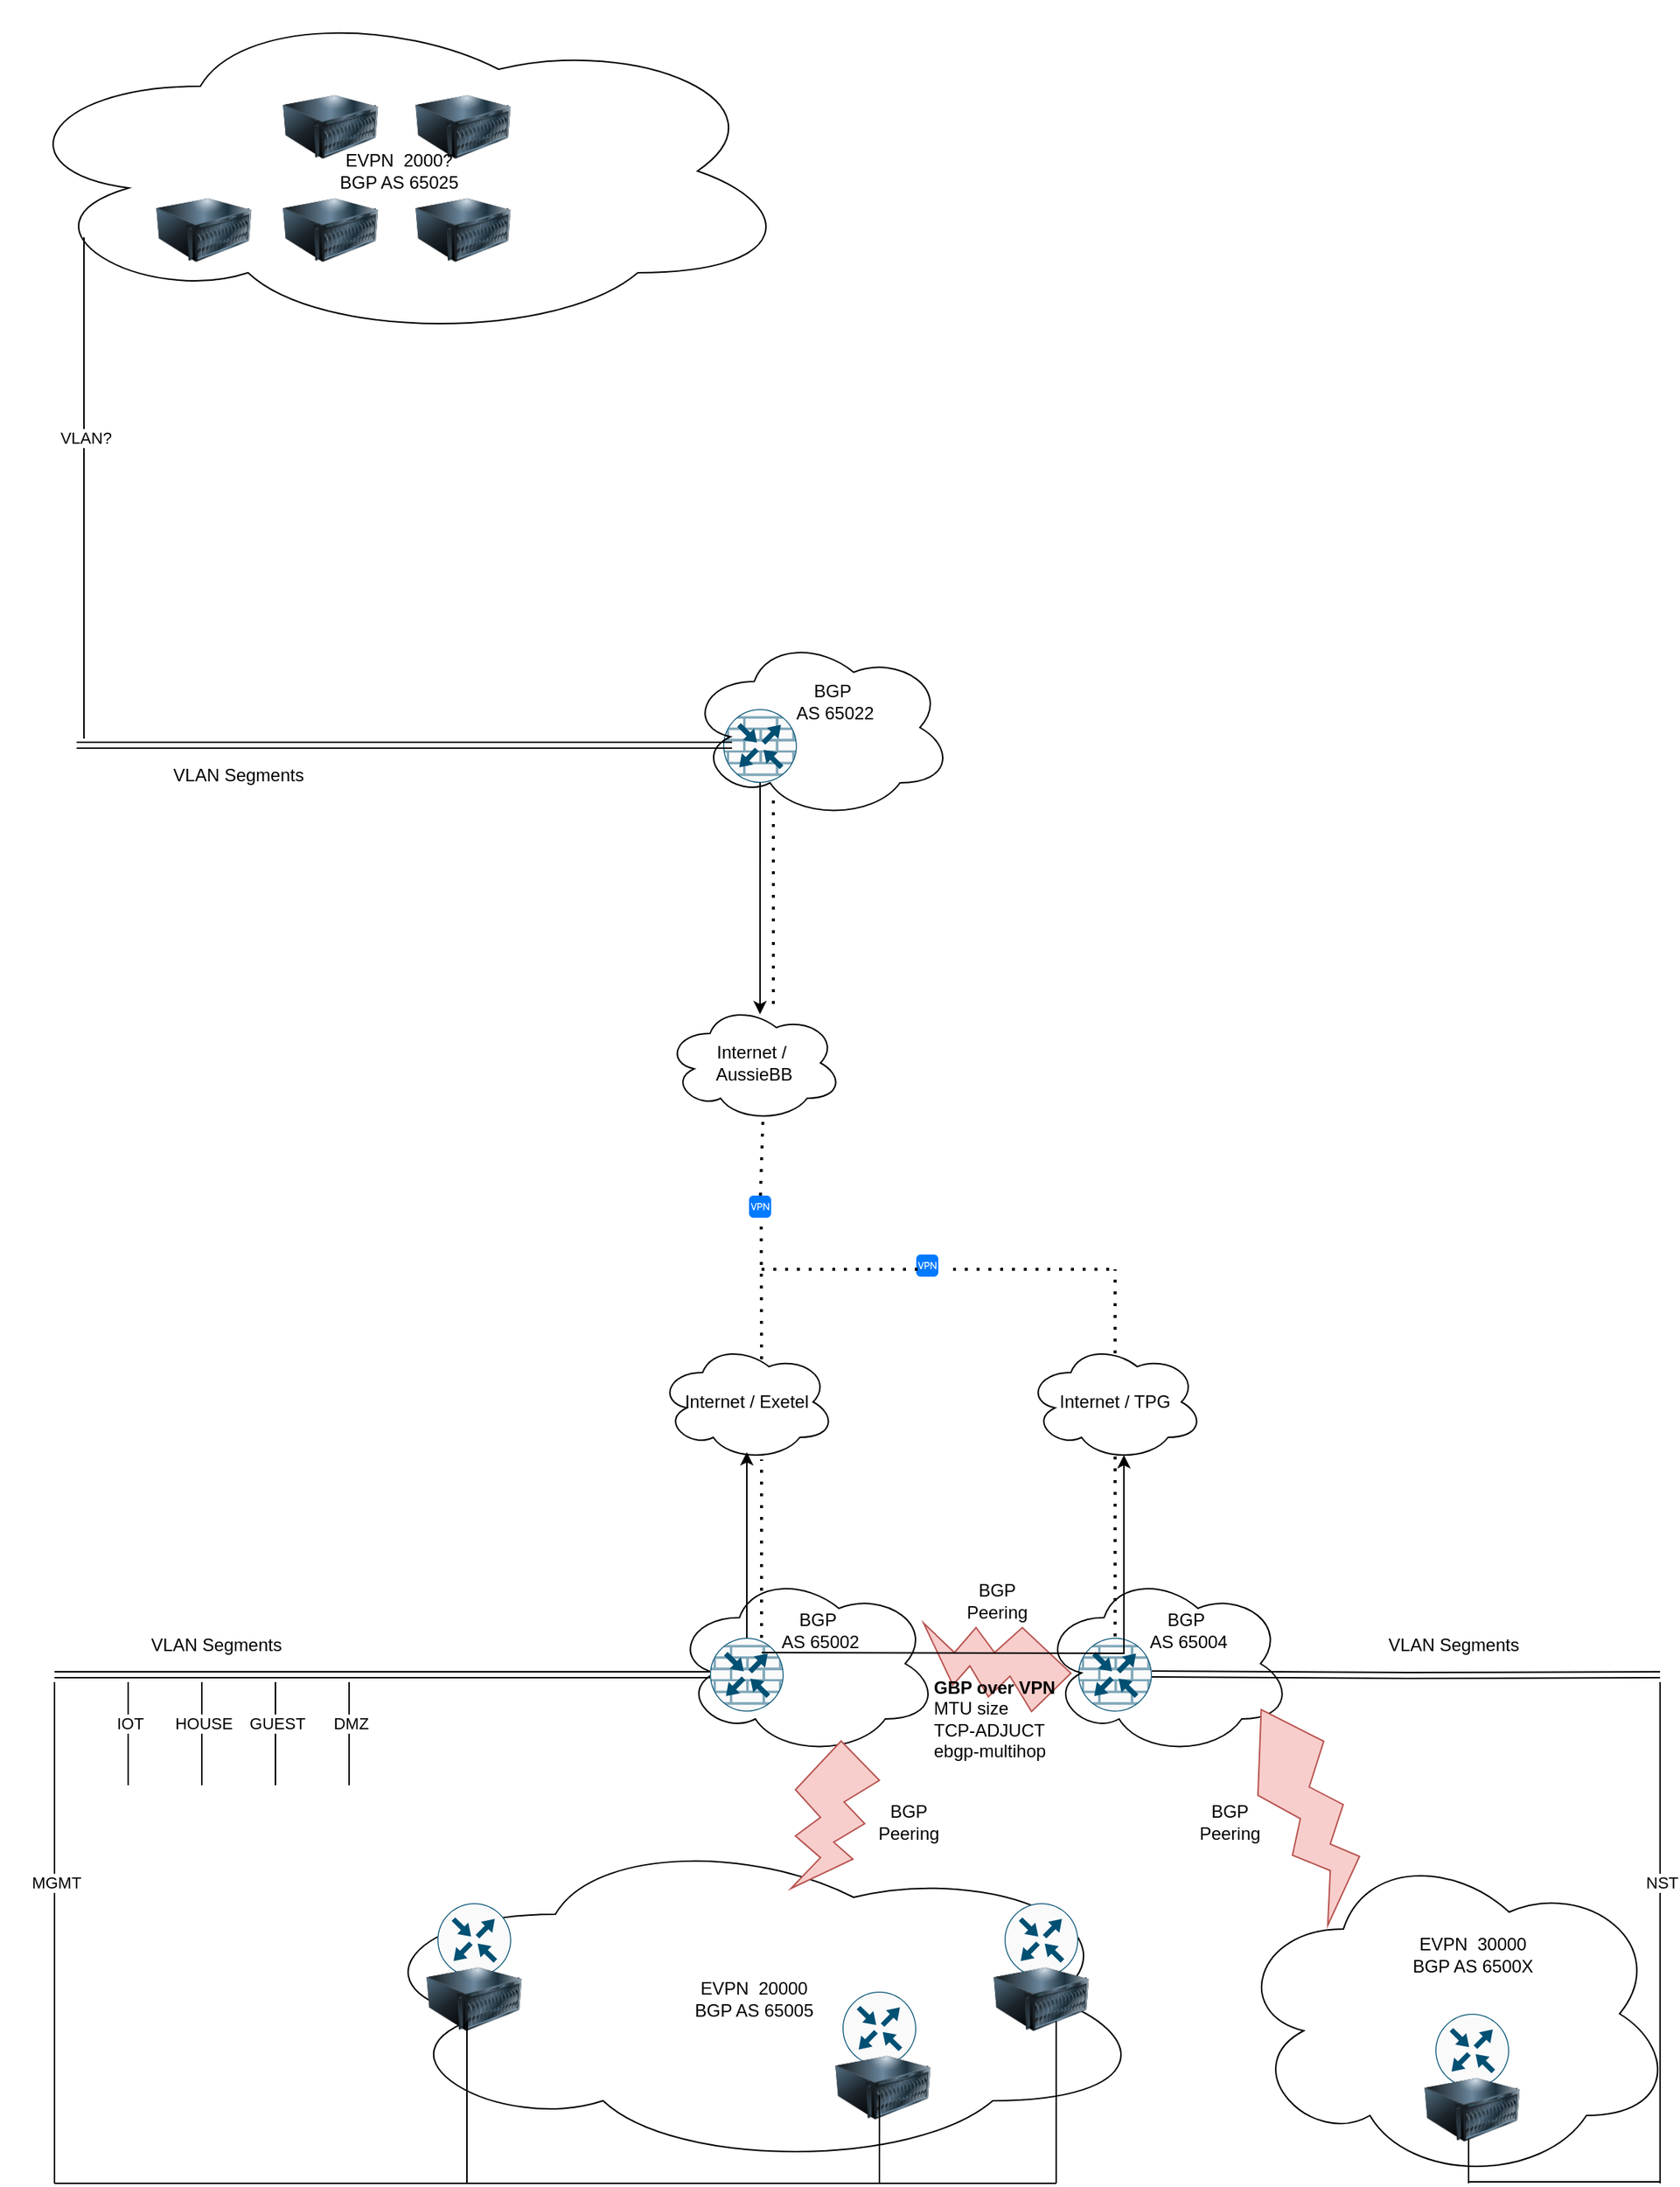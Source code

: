 <mxfile version="26.2.14" pages="2">
  <diagram id="1JJ-UvxjRfw-XplDersZ" name="Page-1">
    <mxGraphModel dx="4925" dy="2874" grid="1" gridSize="10" guides="1" tooltips="1" connect="1" arrows="1" fold="1" page="1" pageScale="1" pageWidth="1169" pageHeight="827" math="0" shadow="0">
      <root>
        <mxCell id="0" />
        <mxCell id="1" parent="0" />
        <mxCell id="jZCkPzDl3e0JvZnHOh0g-12" value="" style="ellipse;shape=cloud;whiteSpace=wrap;html=1;fillColor=none;" parent="1" vertex="1">
          <mxGeometry x="820" y="450" width="300" height="230" as="geometry" />
        </mxCell>
        <mxCell id="jZCkPzDl3e0JvZnHOh0g-1" value="&lt;div&gt;&lt;br&gt;&lt;/div&gt;" style="ellipse;shape=cloud;whiteSpace=wrap;html=1;fillColor=none;" parent="1" vertex="1">
          <mxGeometry x="440" y="265" width="180" height="125" as="geometry" />
        </mxCell>
        <mxCell id="Pjz-g59XFsq9sEuh1baU-1" value="&lt;div&gt;EVPN &amp;nbsp;20000&lt;/div&gt;&lt;div&gt;BGP AS 65005&lt;/div&gt;" style="ellipse;shape=cloud;whiteSpace=wrap;html=1;fillColor=none;" parent="1" vertex="1">
          <mxGeometry x="225" y="440" width="540" height="230" as="geometry" />
        </mxCell>
        <mxCell id="nHoLtZnL9oLNeIiWr19r-4" value="" style="html=1;strokeWidth=1;shadow=0;dashed=0;shape=mxgraph.ios7.misc.vpn;fillColor=#007AFF;strokeColor=none;buttonText=;strokeColor2=#222222;fontColor=#222222;fontSize=8;verticalLabelPosition=bottom;verticalAlign=top;align=center;sketch=0;" parent="1" vertex="1">
          <mxGeometry x="605" y="50" width="15" height="15" as="geometry" />
        </mxCell>
        <mxCell id="nHoLtZnL9oLNeIiWr19r-1" value="" style="sketch=0;points=[[0.5,0,0],[1,0.5,0],[0.5,1,0],[0,0.5,0],[0.145,0.145,0],[0.856,0.145,0],[0.855,0.856,0],[0.145,0.855,0]];verticalLabelPosition=bottom;html=1;verticalAlign=top;aspect=fixed;align=center;pointerEvents=1;shape=mxgraph.cisco19.rect;prIcon=router;fillColor=#FAFAFA;strokeColor=#005073;" parent="1" vertex="1">
          <mxGeometry x="555" y="550" width="50" height="50" as="geometry" />
        </mxCell>
        <mxCell id="Pjz-g59XFsq9sEuh1baU-15" style="edgeStyle=orthogonalEdgeStyle;rounded=0;orthogonalLoop=1;jettySize=auto;html=1;shape=link;" parent="1" source="nHoLtZnL9oLNeIiWr19r-2" edge="1">
          <mxGeometry relative="1" as="geometry">
            <mxPoint x="20" y="335" as="targetPoint" />
          </mxGeometry>
        </mxCell>
        <mxCell id="nHoLtZnL9oLNeIiWr19r-2" value="" style="sketch=0;points=[[0.5,0,0],[1,0.5,0],[0.5,1,0],[0,0.5,0],[0.145,0.145,0],[0.856,0.145,0],[0.855,0.856,0],[0.145,0.855,0]];verticalLabelPosition=bottom;html=1;verticalAlign=top;aspect=fixed;align=center;pointerEvents=1;shape=mxgraph.cisco19.rect;prIcon=router_with_firewall;fillColor=#FAFAFA;strokeColor=#005073;" parent="1" vertex="1">
          <mxGeometry x="465" y="310" width="50" height="50" as="geometry" />
        </mxCell>
        <mxCell id="Pjz-g59XFsq9sEuh1baU-5" value="" style="sketch=0;points=[[0.5,0,0],[1,0.5,0],[0.5,1,0],[0,0.5,0],[0.145,0.145,0],[0.856,0.145,0],[0.855,0.856,0],[0.145,0.855,0]];verticalLabelPosition=bottom;html=1;verticalAlign=top;aspect=fixed;align=center;pointerEvents=1;shape=mxgraph.cisco19.rect;prIcon=router;fillColor=#FAFAFA;strokeColor=#005073;" parent="1" vertex="1">
          <mxGeometry x="280" y="490" width="50" height="50" as="geometry" />
        </mxCell>
        <mxCell id="Pjz-g59XFsq9sEuh1baU-6" value="" style="sketch=0;points=[[0.5,0,0],[1,0.5,0],[0.5,1,0],[0,0.5,0],[0.145,0.145,0],[0.856,0.145,0],[0.855,0.856,0],[0.145,0.855,0]];verticalLabelPosition=bottom;html=1;verticalAlign=top;aspect=fixed;align=center;pointerEvents=1;shape=mxgraph.cisco19.rect;prIcon=router;fillColor=#FAFAFA;strokeColor=#005073;" parent="1" vertex="1">
          <mxGeometry x="665" y="490" width="50" height="50" as="geometry" />
        </mxCell>
        <mxCell id="Pjz-g59XFsq9sEuh1baU-11" value="Internet / Exetel" style="ellipse;shape=cloud;whiteSpace=wrap;html=1;" parent="1" vertex="1">
          <mxGeometry x="430" y="110" width="120" height="80" as="geometry" />
        </mxCell>
        <mxCell id="Pjz-g59XFsq9sEuh1baU-13" style="edgeStyle=orthogonalEdgeStyle;rounded=0;orthogonalLoop=1;jettySize=auto;html=1;entryX=0.5;entryY=0.925;entryDx=0;entryDy=0;entryPerimeter=0;" parent="1" source="nHoLtZnL9oLNeIiWr19r-2" target="Pjz-g59XFsq9sEuh1baU-11" edge="1">
          <mxGeometry relative="1" as="geometry" />
        </mxCell>
        <mxCell id="Pjz-g59XFsq9sEuh1baU-16" value="" style="endArrow=none;html=1;rounded=0;" parent="1" edge="1">
          <mxGeometry width="50" height="50" relative="1" as="geometry">
            <mxPoint x="20" y="680" as="sourcePoint" />
            <mxPoint x="20" y="340" as="targetPoint" />
          </mxGeometry>
        </mxCell>
        <mxCell id="Pjz-g59XFsq9sEuh1baU-17" value="MGMT" style="edgeLabel;html=1;align=center;verticalAlign=middle;resizable=0;points=[];" parent="Pjz-g59XFsq9sEuh1baU-16" vertex="1" connectable="0">
          <mxGeometry x="0.2" y="-1" relative="1" as="geometry">
            <mxPoint as="offset" />
          </mxGeometry>
        </mxCell>
        <mxCell id="Pjz-g59XFsq9sEuh1baU-18" value="" style="endArrow=none;html=1;rounded=0;" parent="1" edge="1">
          <mxGeometry width="50" height="50" relative="1" as="geometry">
            <mxPoint x="70" y="410" as="sourcePoint" />
            <mxPoint x="70" y="340" as="targetPoint" />
          </mxGeometry>
        </mxCell>
        <mxCell id="Pjz-g59XFsq9sEuh1baU-19" value="IOT" style="edgeLabel;html=1;align=center;verticalAlign=middle;resizable=0;points=[];" parent="Pjz-g59XFsq9sEuh1baU-18" vertex="1" connectable="0">
          <mxGeometry x="0.2" y="-1" relative="1" as="geometry">
            <mxPoint as="offset" />
          </mxGeometry>
        </mxCell>
        <mxCell id="Pjz-g59XFsq9sEuh1baU-20" value="" style="endArrow=none;html=1;rounded=0;" parent="1" edge="1">
          <mxGeometry width="50" height="50" relative="1" as="geometry">
            <mxPoint x="120" y="410" as="sourcePoint" />
            <mxPoint x="120" y="340" as="targetPoint" />
          </mxGeometry>
        </mxCell>
        <mxCell id="Pjz-g59XFsq9sEuh1baU-21" value="HOUSE" style="edgeLabel;html=1;align=center;verticalAlign=middle;resizable=0;points=[];" parent="Pjz-g59XFsq9sEuh1baU-20" vertex="1" connectable="0">
          <mxGeometry x="0.2" y="-1" relative="1" as="geometry">
            <mxPoint as="offset" />
          </mxGeometry>
        </mxCell>
        <mxCell id="Pjz-g59XFsq9sEuh1baU-24" value="" style="endArrow=none;html=1;rounded=0;" parent="1" edge="1">
          <mxGeometry width="50" height="50" relative="1" as="geometry">
            <mxPoint x="170" y="410" as="sourcePoint" />
            <mxPoint x="170" y="340" as="targetPoint" />
          </mxGeometry>
        </mxCell>
        <mxCell id="Pjz-g59XFsq9sEuh1baU-25" value="GUEST" style="edgeLabel;html=1;align=center;verticalAlign=middle;resizable=0;points=[];" parent="Pjz-g59XFsq9sEuh1baU-24" vertex="1" connectable="0">
          <mxGeometry x="0.2" y="-1" relative="1" as="geometry">
            <mxPoint as="offset" />
          </mxGeometry>
        </mxCell>
        <mxCell id="Pjz-g59XFsq9sEuh1baU-28" value="" style="endArrow=none;html=1;rounded=0;" parent="1" edge="1">
          <mxGeometry width="50" height="50" relative="1" as="geometry">
            <mxPoint x="220" y="410" as="sourcePoint" />
            <mxPoint x="220" y="340" as="targetPoint" />
          </mxGeometry>
        </mxCell>
        <mxCell id="Pjz-g59XFsq9sEuh1baU-29" value="DMZ" style="edgeLabel;html=1;align=center;verticalAlign=middle;resizable=0;points=[];" parent="Pjz-g59XFsq9sEuh1baU-28" vertex="1" connectable="0">
          <mxGeometry x="0.2" y="-1" relative="1" as="geometry">
            <mxPoint as="offset" />
          </mxGeometry>
        </mxCell>
        <mxCell id="Pjz-g59XFsq9sEuh1baU-30" value="VLAN Segments" style="text;strokeColor=none;align=center;fillColor=none;html=1;verticalAlign=middle;whiteSpace=wrap;rounded=0;" parent="1" vertex="1">
          <mxGeometry x="35" y="300" width="190" height="30" as="geometry" />
        </mxCell>
        <mxCell id="Pjz-g59XFsq9sEuh1baU-32" value="" style="image;html=1;image=img/lib/clip_art/computers/Server_128x128.png" parent="1" vertex="1">
          <mxGeometry x="272.5" y="520" width="65" height="70" as="geometry" />
        </mxCell>
        <mxCell id="Pjz-g59XFsq9sEuh1baU-33" value="" style="image;html=1;image=img/lib/clip_art/computers/Server_128x128.png" parent="1" vertex="1">
          <mxGeometry x="550" y="580" width="65" height="70" as="geometry" />
        </mxCell>
        <mxCell id="Pjz-g59XFsq9sEuh1baU-34" value="" style="image;html=1;image=img/lib/clip_art/computers/Server_128x128.png" parent="1" vertex="1">
          <mxGeometry x="657.5" y="520" width="65" height="70" as="geometry" />
        </mxCell>
        <mxCell id="Pjz-g59XFsq9sEuh1baU-35" value="" style="endArrow=none;html=1;rounded=0;entryX=0.462;entryY=0.571;entryDx=0;entryDy=0;entryPerimeter=0;" parent="1" target="Pjz-g59XFsq9sEuh1baU-33" edge="1">
          <mxGeometry width="50" height="50" relative="1" as="geometry">
            <mxPoint x="580" y="680" as="sourcePoint" />
            <mxPoint x="630" y="630" as="targetPoint" />
          </mxGeometry>
        </mxCell>
        <mxCell id="Pjz-g59XFsq9sEuh1baU-36" value="" style="endArrow=none;html=1;rounded=0;" parent="1" edge="1">
          <mxGeometry width="50" height="50" relative="1" as="geometry">
            <mxPoint x="20" y="680" as="sourcePoint" />
            <mxPoint x="700" y="680" as="targetPoint" />
          </mxGeometry>
        </mxCell>
        <mxCell id="Pjz-g59XFsq9sEuh1baU-37" value="" style="endArrow=none;html=1;rounded=0;entryX=0.654;entryY=0.714;entryDx=0;entryDy=0;entryPerimeter=0;" parent="1" target="Pjz-g59XFsq9sEuh1baU-34" edge="1">
          <mxGeometry width="50" height="50" relative="1" as="geometry">
            <mxPoint x="700" y="680" as="sourcePoint" />
            <mxPoint x="760" y="630" as="targetPoint" />
          </mxGeometry>
        </mxCell>
        <mxCell id="Pjz-g59XFsq9sEuh1baU-38" value="" style="endArrow=none;html=1;rounded=0;entryX=0.462;entryY=0.571;entryDx=0;entryDy=0;entryPerimeter=0;" parent="1" edge="1">
          <mxGeometry width="50" height="50" relative="1" as="geometry">
            <mxPoint x="300" y="680" as="sourcePoint" />
            <mxPoint x="300" y="570" as="targetPoint" />
          </mxGeometry>
        </mxCell>
        <mxCell id="Pjz-g59XFsq9sEuh1baU-39" value="" style="sketch=0;points=[[0.5,0,0],[1,0.5,0],[0.5,1,0],[0,0.5,0],[0.145,0.145,0],[0.856,0.145,0],[0.855,0.856,0],[0.145,0.855,0]];verticalLabelPosition=bottom;html=1;verticalAlign=top;aspect=fixed;align=center;pointerEvents=1;shape=mxgraph.cisco19.rect;prIcon=router_with_firewall;fillColor=#FAFAFA;strokeColor=#005073;" parent="1" vertex="1">
          <mxGeometry x="715" y="310" width="50" height="50" as="geometry" />
        </mxCell>
        <mxCell id="Pjz-g59XFsq9sEuh1baU-40" value="" style="endArrow=none;dashed=1;html=1;dashPattern=1 3;strokeWidth=2;rounded=0;" parent="1" edge="1">
          <mxGeometry width="50" height="50" relative="1" as="geometry">
            <mxPoint x="500" y="310" as="sourcePoint" />
            <mxPoint x="500" y="189" as="targetPoint" />
          </mxGeometry>
        </mxCell>
        <mxCell id="Pjz-g59XFsq9sEuh1baU-41" value="" style="endArrow=none;dashed=1;html=1;dashPattern=1 3;strokeWidth=2;rounded=0;entryX=0.55;entryY=0.95;entryDx=0;entryDy=0;entryPerimeter=0;" parent="1" source="kOJuxeAZOXaJ2xxshGRX-2" target="kOJuxeAZOXaJ2xxshGRX-1" edge="1">
          <mxGeometry width="50" height="50" relative="1" as="geometry">
            <mxPoint x="500" y="121" as="sourcePoint" />
            <mxPoint x="500" y="60" as="targetPoint" />
          </mxGeometry>
        </mxCell>
        <mxCell id="Pjz-g59XFsq9sEuh1baU-42" value="" style="endArrow=none;dashed=1;html=1;dashPattern=1 3;strokeWidth=2;rounded=0;" parent="1" edge="1">
          <mxGeometry width="50" height="50" relative="1" as="geometry">
            <mxPoint x="500" y="60" as="sourcePoint" />
            <mxPoint x="610" y="60" as="targetPoint" />
          </mxGeometry>
        </mxCell>
        <mxCell id="Pjz-g59XFsq9sEuh1baU-44" value="" style="endArrow=none;dashed=1;html=1;dashPattern=1 3;strokeWidth=2;rounded=0;" parent="1" edge="1">
          <mxGeometry width="50" height="50" relative="1" as="geometry">
            <mxPoint x="630" y="60" as="sourcePoint" />
            <mxPoint x="740" y="60" as="targetPoint" />
          </mxGeometry>
        </mxCell>
        <mxCell id="Pjz-g59XFsq9sEuh1baU-45" value="" style="endArrow=none;dashed=1;html=1;dashPattern=1 3;strokeWidth=2;rounded=0;" parent="1" edge="1">
          <mxGeometry width="50" height="50" relative="1" as="geometry">
            <mxPoint x="740" y="309" as="sourcePoint" />
            <mxPoint x="740" y="60" as="targetPoint" />
          </mxGeometry>
        </mxCell>
        <mxCell id="jZCkPzDl3e0JvZnHOh0g-3" value="" style="verticalLabelPosition=bottom;verticalAlign=top;html=1;shape=mxgraph.basic.flash;fillColor=#f8cecc;strokeColor=#b85450;" parent="1" vertex="1">
          <mxGeometry x="520" y="380" width="60" height="100" as="geometry" />
        </mxCell>
        <mxCell id="jZCkPzDl3e0JvZnHOh0g-4" value="BGP Peering" style="text;strokeColor=none;align=center;fillColor=none;html=1;verticalAlign=middle;whiteSpace=wrap;rounded=0;" parent="1" vertex="1">
          <mxGeometry x="570" y="420" width="60" height="30" as="geometry" />
        </mxCell>
        <mxCell id="jZCkPzDl3e0JvZnHOh0g-5" style="edgeStyle=orthogonalEdgeStyle;rounded=0;orthogonalLoop=1;jettySize=auto;html=1;shape=link;" parent="1" edge="1">
          <mxGeometry relative="1" as="geometry">
            <mxPoint x="765" y="334.5" as="targetPoint" />
            <mxPoint x="1110" y="335" as="sourcePoint" />
          </mxGeometry>
        </mxCell>
        <mxCell id="jZCkPzDl3e0JvZnHOh0g-6" value="" style="endArrow=none;html=1;rounded=0;" parent="1" edge="1">
          <mxGeometry width="50" height="50" relative="1" as="geometry">
            <mxPoint x="1110" y="680" as="sourcePoint" />
            <mxPoint x="1110" y="340" as="targetPoint" />
            <Array as="points">
              <mxPoint x="1110" y="390" />
            </Array>
          </mxGeometry>
        </mxCell>
        <mxCell id="jZCkPzDl3e0JvZnHOh0g-7" value="NST" style="edgeLabel;html=1;align=center;verticalAlign=middle;resizable=0;points=[];" parent="jZCkPzDl3e0JvZnHOh0g-6" vertex="1" connectable="0">
          <mxGeometry x="0.2" y="-1" relative="1" as="geometry">
            <mxPoint as="offset" />
          </mxGeometry>
        </mxCell>
        <mxCell id="jZCkPzDl3e0JvZnHOh0g-8" value="&lt;div&gt;&lt;br&gt;&lt;/div&gt;" style="ellipse;shape=cloud;whiteSpace=wrap;html=1;fillColor=none;" parent="1" vertex="1">
          <mxGeometry x="690" y="265" width="170" height="125" as="geometry" />
        </mxCell>
        <mxCell id="jZCkPzDl3e0JvZnHOh0g-9" value="" style="sketch=0;points=[[0.5,0,0],[1,0.5,0],[0.5,1,0],[0,0.5,0],[0.145,0.145,0],[0.856,0.145,0],[0.855,0.856,0],[0.145,0.855,0]];verticalLabelPosition=bottom;html=1;verticalAlign=top;aspect=fixed;align=center;pointerEvents=1;shape=mxgraph.cisco19.rect;prIcon=router;fillColor=#FAFAFA;strokeColor=#005073;" parent="1" vertex="1">
          <mxGeometry x="957.5" y="565" width="50" height="50" as="geometry" />
        </mxCell>
        <mxCell id="jZCkPzDl3e0JvZnHOh0g-10" value="" style="image;html=1;image=img/lib/clip_art/computers/Server_128x128.png" parent="1" vertex="1">
          <mxGeometry x="950" y="595" width="65" height="70" as="geometry" />
        </mxCell>
        <mxCell id="jZCkPzDl3e0JvZnHOh0g-13" value="&lt;div&gt;BGP&amp;nbsp;&lt;/div&gt;&lt;div&gt;AS 65004&lt;/div&gt;" style="text;strokeColor=none;align=center;fillColor=none;html=1;verticalAlign=middle;whiteSpace=wrap;rounded=0;" parent="1" vertex="1">
          <mxGeometry x="760" y="290" width="60" height="30" as="geometry" />
        </mxCell>
        <mxCell id="jZCkPzDl3e0JvZnHOh0g-14" value="" style="verticalLabelPosition=bottom;verticalAlign=top;html=1;shape=mxgraph.basic.flash;rotation=-30;fillColor=#f8cecc;strokeColor=#b85450;" parent="1" vertex="1">
          <mxGeometry x="843.06" y="350.66" width="60" height="149.29" as="geometry" />
        </mxCell>
        <mxCell id="jZCkPzDl3e0JvZnHOh0g-15" value="BGP Peering" style="text;strokeColor=none;align=center;fillColor=none;html=1;verticalAlign=middle;whiteSpace=wrap;rounded=0;" parent="1" vertex="1">
          <mxGeometry x="787.5" y="420" width="60" height="30" as="geometry" />
        </mxCell>
        <mxCell id="jZCkPzDl3e0JvZnHOh0g-16" value="&lt;div&gt;BGP&amp;nbsp;&lt;/div&gt;&lt;div&gt;AS 65002&lt;/div&gt;" style="text;strokeColor=none;align=center;fillColor=none;html=1;verticalAlign=middle;whiteSpace=wrap;rounded=0;" parent="1" vertex="1">
          <mxGeometry x="510" y="290" width="60" height="30" as="geometry" />
        </mxCell>
        <mxCell id="jZCkPzDl3e0JvZnHOh0g-17" value="" style="verticalLabelPosition=bottom;verticalAlign=top;html=1;shape=mxgraph.basic.flash;rotation=90;fillColor=#f8cecc;strokeColor=#b85450;" parent="1" vertex="1">
          <mxGeometry x="630" y="280" width="60" height="100" as="geometry" />
        </mxCell>
        <mxCell id="jZCkPzDl3e0JvZnHOh0g-18" value="BGP Peering" style="text;strokeColor=none;align=center;fillColor=none;html=1;verticalAlign=middle;whiteSpace=wrap;rounded=0;" parent="1" vertex="1">
          <mxGeometry x="630" y="270" width="60" height="30" as="geometry" />
        </mxCell>
        <mxCell id="jZCkPzDl3e0JvZnHOh0g-19" value="" style="endArrow=none;html=1;rounded=0;" parent="1" edge="1">
          <mxGeometry width="50" height="50" relative="1" as="geometry">
            <mxPoint x="980" y="679" as="sourcePoint" />
            <mxPoint x="1110" y="679" as="targetPoint" />
          </mxGeometry>
        </mxCell>
        <mxCell id="jZCkPzDl3e0JvZnHOh0g-20" value="" style="endArrow=none;html=1;rounded=0;" parent="1" target="jZCkPzDl3e0JvZnHOh0g-12" edge="1">
          <mxGeometry width="50" height="50" relative="1" as="geometry">
            <mxPoint x="982" y="680" as="sourcePoint" />
            <mxPoint x="982" y="570" as="targetPoint" />
          </mxGeometry>
        </mxCell>
        <mxCell id="jZCkPzDl3e0JvZnHOh0g-21" value="" style="endArrow=none;html=1;rounded=0;" parent="1" edge="1">
          <mxGeometry width="50" height="50" relative="1" as="geometry">
            <mxPoint x="980" y="680" as="sourcePoint" />
            <mxPoint x="980" y="650" as="targetPoint" />
          </mxGeometry>
        </mxCell>
        <mxCell id="jZCkPzDl3e0JvZnHOh0g-22" value="&lt;div&gt;EVPN &amp;nbsp;30000&lt;/div&gt;&lt;div&gt;BGP AS 6500X&lt;/div&gt;" style="text;strokeColor=none;align=center;fillColor=none;html=1;verticalAlign=middle;whiteSpace=wrap;rounded=0;" parent="1" vertex="1">
          <mxGeometry x="912.5" y="510" width="140" height="30" as="geometry" />
        </mxCell>
        <mxCell id="jZCkPzDl3e0JvZnHOh0g-23" value="Internet / TPG" style="ellipse;shape=cloud;whiteSpace=wrap;html=1;" parent="1" vertex="1">
          <mxGeometry x="680" y="110" width="120" height="80" as="geometry" />
        </mxCell>
        <mxCell id="jZCkPzDl3e0JvZnHOh0g-24" style="edgeStyle=orthogonalEdgeStyle;rounded=0;orthogonalLoop=1;jettySize=auto;html=1;entryX=0.55;entryY=0.95;entryDx=0;entryDy=0;entryPerimeter=0;" parent="1" target="jZCkPzDl3e0JvZnHOh0g-23" edge="1">
          <mxGeometry relative="1" as="geometry">
            <mxPoint x="500" y="320" as="sourcePoint" />
            <mxPoint x="500" y="194" as="targetPoint" />
          </mxGeometry>
        </mxCell>
        <mxCell id="jZCkPzDl3e0JvZnHOh0g-25" value="VLAN Segments" style="text;strokeColor=none;align=center;fillColor=none;html=1;verticalAlign=middle;whiteSpace=wrap;rounded=0;" parent="1" vertex="1">
          <mxGeometry x="875" y="300" width="190" height="30" as="geometry" />
        </mxCell>
        <mxCell id="jZCkPzDl3e0JvZnHOh0g-26" value="&lt;b&gt;GBP over VPN&lt;/b&gt;&lt;div&gt;MTU size&lt;/div&gt;&lt;div&gt;TCP-ADJUCT&lt;/div&gt;&lt;div&gt;ebgp-multihop&lt;/div&gt;" style="text;strokeColor=none;align=left;fillColor=none;html=1;verticalAlign=middle;whiteSpace=wrap;rounded=0;" parent="1" vertex="1">
          <mxGeometry x="615" y="330" width="290" height="70" as="geometry" />
        </mxCell>
        <mxCell id="kOJuxeAZOXaJ2xxshGRX-1" value="Internet /&amp;nbsp;&lt;div&gt;AussieBB&lt;/div&gt;" style="ellipse;shape=cloud;whiteSpace=wrap;html=1;" parent="1" vertex="1">
          <mxGeometry x="435" y="-120" width="120" height="80" as="geometry" />
        </mxCell>
        <mxCell id="kOJuxeAZOXaJ2xxshGRX-3" value="" style="endArrow=none;dashed=1;html=1;dashPattern=1 3;strokeWidth=2;rounded=0;entryX=0.55;entryY=0.95;entryDx=0;entryDy=0;entryPerimeter=0;" parent="1" target="kOJuxeAZOXaJ2xxshGRX-2" edge="1">
          <mxGeometry width="50" height="50" relative="1" as="geometry">
            <mxPoint x="500" y="121" as="sourcePoint" />
            <mxPoint x="501" y="-44" as="targetPoint" />
          </mxGeometry>
        </mxCell>
        <mxCell id="kOJuxeAZOXaJ2xxshGRX-2" value="" style="html=1;strokeWidth=1;shadow=0;dashed=0;shape=mxgraph.ios7.misc.vpn;fillColor=#007AFF;strokeColor=none;buttonText=;strokeColor2=#222222;fontColor=#222222;fontSize=8;verticalLabelPosition=bottom;verticalAlign=top;align=center;sketch=0;" parent="1" vertex="1">
          <mxGeometry x="491.5" y="10" width="15" height="15" as="geometry" />
        </mxCell>
        <mxCell id="kOJuxeAZOXaJ2xxshGRX-4" value="" style="sketch=0;points=[[0.5,0,0],[1,0.5,0],[0.5,1,0],[0,0.5,0],[0.145,0.145,0],[0.856,0.145,0],[0.855,0.856,0],[0.145,0.855,0]];verticalLabelPosition=bottom;html=1;verticalAlign=top;aspect=fixed;align=center;pointerEvents=1;shape=mxgraph.cisco19.rect;prIcon=router_with_firewall;fillColor=#FAFAFA;strokeColor=#005073;" parent="1" vertex="1">
          <mxGeometry x="474" y="-320" width="50" height="50" as="geometry" />
        </mxCell>
        <mxCell id="kOJuxeAZOXaJ2xxshGRX-5" style="edgeStyle=orthogonalEdgeStyle;rounded=0;orthogonalLoop=1;jettySize=auto;html=1;entryX=0.533;entryY=0.088;entryDx=0;entryDy=0;entryPerimeter=0;exitX=0.5;exitY=1;exitDx=0;exitDy=0;exitPerimeter=0;" parent="1" source="kOJuxeAZOXaJ2xxshGRX-4" target="kOJuxeAZOXaJ2xxshGRX-1" edge="1">
          <mxGeometry relative="1" as="geometry">
            <mxPoint x="329" y="-184" as="sourcePoint" />
            <mxPoint x="329" y="-310" as="targetPoint" />
          </mxGeometry>
        </mxCell>
        <mxCell id="kOJuxeAZOXaJ2xxshGRX-6" value="" style="endArrow=none;dashed=1;html=1;dashPattern=1 3;strokeWidth=2;rounded=0;" parent="1" edge="1">
          <mxGeometry width="50" height="50" relative="1" as="geometry">
            <mxPoint x="508" y="-120" as="sourcePoint" />
            <mxPoint x="508" y="-260" as="targetPoint" />
          </mxGeometry>
        </mxCell>
        <mxCell id="kOJuxeAZOXaJ2xxshGRX-7" style="edgeStyle=orthogonalEdgeStyle;rounded=0;orthogonalLoop=1;jettySize=auto;html=1;shape=link;" parent="1" edge="1">
          <mxGeometry relative="1" as="geometry">
            <mxPoint x="35" y="-295.5" as="targetPoint" />
            <mxPoint x="480" y="-295.5" as="sourcePoint" />
          </mxGeometry>
        </mxCell>
        <mxCell id="kOJuxeAZOXaJ2xxshGRX-8" value="VLAN Segments" style="text;strokeColor=none;align=center;fillColor=none;html=1;verticalAlign=middle;whiteSpace=wrap;rounded=0;" parent="1" vertex="1">
          <mxGeometry x="50" y="-290" width="190" height="30" as="geometry" />
        </mxCell>
        <mxCell id="kOJuxeAZOXaJ2xxshGRX-9" value="" style="endArrow=none;html=1;rounded=0;" parent="1" edge="1">
          <mxGeometry width="50" height="50" relative="1" as="geometry">
            <mxPoint x="40" y="-300" as="sourcePoint" />
            <mxPoint x="40" y="-640" as="targetPoint" />
          </mxGeometry>
        </mxCell>
        <mxCell id="kOJuxeAZOXaJ2xxshGRX-10" value="VLAN?" style="edgeLabel;html=1;align=center;verticalAlign=middle;resizable=0;points=[];" parent="kOJuxeAZOXaJ2xxshGRX-9" vertex="1" connectable="0">
          <mxGeometry x="0.2" y="-1" relative="1" as="geometry">
            <mxPoint as="offset" />
          </mxGeometry>
        </mxCell>
        <mxCell id="kOJuxeAZOXaJ2xxshGRX-11" value="&lt;div&gt;&lt;br&gt;&lt;/div&gt;" style="ellipse;shape=cloud;whiteSpace=wrap;html=1;fillColor=none;" parent="1" vertex="1">
          <mxGeometry x="450" y="-370" width="180" height="125" as="geometry" />
        </mxCell>
        <mxCell id="kOJuxeAZOXaJ2xxshGRX-12" value="&lt;div&gt;BGP&amp;nbsp;&lt;/div&gt;&lt;div&gt;AS 65022&lt;/div&gt;" style="text;strokeColor=none;align=center;fillColor=none;html=1;verticalAlign=middle;whiteSpace=wrap;rounded=0;" parent="1" vertex="1">
          <mxGeometry x="520" y="-340" width="60" height="30" as="geometry" />
        </mxCell>
        <mxCell id="kOJuxeAZOXaJ2xxshGRX-13" value="" style="image;html=1;image=img/lib/clip_art/computers/Server_128x128.png" parent="1" vertex="1">
          <mxGeometry x="89" y="-680" width="65" height="70" as="geometry" />
        </mxCell>
        <mxCell id="kOJuxeAZOXaJ2xxshGRX-14" value="" style="image;html=1;image=img/lib/clip_art/computers/Server_128x128.png" parent="1" vertex="1">
          <mxGeometry x="175" y="-680" width="65" height="70" as="geometry" />
        </mxCell>
        <mxCell id="kOJuxeAZOXaJ2xxshGRX-15" value="" style="image;html=1;image=img/lib/clip_art/computers/Server_128x128.png" parent="1" vertex="1">
          <mxGeometry x="265" y="-680" width="65" height="70" as="geometry" />
        </mxCell>
        <mxCell id="kOJuxeAZOXaJ2xxshGRX-16" value="" style="image;html=1;image=img/lib/clip_art/computers/Server_128x128.png" parent="1" vertex="1">
          <mxGeometry x="175" y="-750" width="65" height="70" as="geometry" />
        </mxCell>
        <mxCell id="kOJuxeAZOXaJ2xxshGRX-17" value="" style="image;html=1;image=img/lib/clip_art/computers/Server_128x128.png" parent="1" vertex="1">
          <mxGeometry x="265" y="-750" width="65" height="70" as="geometry" />
        </mxCell>
        <mxCell id="kOJuxeAZOXaJ2xxshGRX-18" value="&lt;div&gt;EVPN &amp;nbsp;2000?&lt;/div&gt;&lt;div&gt;BGP AS 65025&lt;/div&gt;" style="ellipse;shape=cloud;whiteSpace=wrap;html=1;fillColor=none;" parent="1" vertex="1">
          <mxGeometry x="-16" y="-800" width="540" height="230" as="geometry" />
        </mxCell>
      </root>
    </mxGraphModel>
  </diagram>
  <diagram id="4YCBiMlo9LLN6Y9cP9xz" name="Page-2">
    <mxGraphModel dx="1596" dy="1126" grid="1" gridSize="10" guides="1" tooltips="1" connect="1" arrows="1" fold="1" page="1" pageScale="1" pageWidth="1169" pageHeight="827" math="0" shadow="0">
      <root>
        <mxCell id="0" />
        <mxCell id="1" parent="0" />
        <mxCell id="tdlrTGPCAXdAjGLSRVYv-20" value="" style="whiteSpace=wrap;html=1;aspect=fixed;dashed=1;dashPattern=12 12;fillColor=#dae8fc;strokeColor=#6c8ebf;" vertex="1" parent="1">
          <mxGeometry x="40" y="40" width="305" height="305" as="geometry" />
        </mxCell>
        <mxCell id="tdlrTGPCAXdAjGLSRVYv-17" value="" style="whiteSpace=wrap;html=1;aspect=fixed;dashed=1;dashPattern=12 12;fillColor=#dae8fc;strokeColor=#6c8ebf;" vertex="1" parent="1">
          <mxGeometry x="507.5" y="450" width="305" height="305" as="geometry" />
        </mxCell>
        <mxCell id="tdlrTGPCAXdAjGLSRVYv-13" style="edgeStyle=orthogonalEdgeStyle;rounded=0;orthogonalLoop=1;jettySize=auto;html=1;entryX=0.5;entryY=1;entryDx=0;entryDy=0;entryPerimeter=0;startArrow=classic;startFill=1;" edge="1" parent="1" source="tdlrTGPCAXdAjGLSRVYv-11">
          <mxGeometry relative="1" as="geometry">
            <mxPoint x="595" y="530" as="targetPoint" />
          </mxGeometry>
        </mxCell>
        <mxCell id="tdlrTGPCAXdAjGLSRVYv-18" value="" style="whiteSpace=wrap;html=1;aspect=fixed;dashed=1;dashPattern=12 12;fillColor=#dae8fc;strokeColor=#6c8ebf;" vertex="1" parent="1">
          <mxGeometry x="40" y="450" width="305" height="305" as="geometry" />
        </mxCell>
        <mxCell id="dqhlZRDXTIVPTMK219F1-1" value="" style="sketch=0;points=[[0.5,0,0],[1,0.5,0],[0.5,1,0],[0,0.5,0],[0.145,0.145,0],[0.856,0.145,0],[0.855,0.856,0],[0.145,0.855,0]];verticalLabelPosition=bottom;html=1;verticalAlign=top;aspect=fixed;align=center;pointerEvents=1;shape=mxgraph.cisco19.rect;prIcon=router_with_firewall;fillColor=#FAFAFA;strokeColor=#005073;" vertex="1" parent="1">
          <mxGeometry x="240" y="270" width="50" height="50" as="geometry" />
        </mxCell>
        <mxCell id="dqhlZRDXTIVPTMK219F1-4" value="" style="sketch=0;points=[[0.5,0,0],[1,0.5,0],[0.5,1,0],[0,0.5,0],[0.145,0.145,0],[0.856,0.145,0],[0.855,0.856,0],[0.145,0.855,0]];verticalLabelPosition=bottom;html=1;verticalAlign=top;aspect=fixed;align=center;pointerEvents=1;shape=mxgraph.cisco19.rect;prIcon=router_with_firewall;fillColor=#FAFAFA;strokeColor=#005073;" vertex="1" parent="1">
          <mxGeometry x="240" y="480" width="50" height="50" as="geometry" />
        </mxCell>
        <mxCell id="dqhlZRDXTIVPTMK219F1-5" value="" style="sketch=0;points=[[0.5,0,0],[1,0.5,0],[0.5,1,0],[0,0.5,0],[0.145,0.145,0],[0.856,0.145,0],[0.855,0.856,0],[0.145,0.855,0]];verticalLabelPosition=bottom;html=1;verticalAlign=top;aspect=fixed;align=center;pointerEvents=1;shape=mxgraph.cisco19.rect;prIcon=router_with_firewall;fillColor=#FAFAFA;strokeColor=#005073;" vertex="1" parent="1">
          <mxGeometry x="570" y="480" width="50" height="50" as="geometry" />
        </mxCell>
        <mxCell id="dqhlZRDXTIVPTMK219F1-7" style="edgeStyle=orthogonalEdgeStyle;rounded=0;orthogonalLoop=1;jettySize=auto;html=1;exitX=1;exitY=0.5;exitDx=0;exitDy=0;exitPerimeter=0;entryX=0;entryY=0.5;entryDx=0;entryDy=0;entryPerimeter=0;startArrow=none;startFill=0;" edge="1" parent="1" source="tdlrTGPCAXdAjGLSRVYv-1" target="dqhlZRDXTIVPTMK219F1-5">
          <mxGeometry relative="1" as="geometry" />
        </mxCell>
        <mxCell id="dqhlZRDXTIVPTMK219F1-8" style="edgeStyle=orthogonalEdgeStyle;rounded=0;orthogonalLoop=1;jettySize=auto;html=1;exitX=0.5;exitY=0;exitDx=0;exitDy=0;exitPerimeter=0;entryX=0.5;entryY=1;entryDx=0;entryDy=0;entryPerimeter=0;startArrow=none;startFill=0;" edge="1" parent="1" source="tdlrTGPCAXdAjGLSRVYv-3" target="dqhlZRDXTIVPTMK219F1-1">
          <mxGeometry relative="1" as="geometry" />
        </mxCell>
        <mxCell id="tdlrTGPCAXdAjGLSRVYv-2" value="" style="edgeStyle=orthogonalEdgeStyle;rounded=0;orthogonalLoop=1;jettySize=auto;html=1;exitX=1;exitY=0.5;exitDx=0;exitDy=0;exitPerimeter=0;entryX=0;entryY=0.5;entryDx=0;entryDy=0;entryPerimeter=0;startArrow=classic;startFill=0;endArrow=none;" edge="1" parent="1" source="dqhlZRDXTIVPTMK219F1-4" target="tdlrTGPCAXdAjGLSRVYv-1">
          <mxGeometry relative="1" as="geometry">
            <mxPoint x="290" y="505" as="sourcePoint" />
            <mxPoint x="570" y="505" as="targetPoint" />
          </mxGeometry>
        </mxCell>
        <mxCell id="tdlrTGPCAXdAjGLSRVYv-1" value="" style="html=1;strokeWidth=1;shadow=0;dashed=0;shape=mxgraph.ios7.misc.vpn;fillColor=#007AFF;strokeColor=none;buttonText=;strokeColor2=#222222;fontColor=#222222;fontSize=8;verticalLabelPosition=bottom;verticalAlign=top;align=center;sketch=0;" vertex="1" parent="1">
          <mxGeometry x="420" y="497.5" width="15" height="15" as="geometry" />
        </mxCell>
        <mxCell id="tdlrTGPCAXdAjGLSRVYv-4" value="" style="edgeStyle=orthogonalEdgeStyle;rounded=0;orthogonalLoop=1;jettySize=auto;html=1;exitX=0.5;exitY=0;exitDx=0;exitDy=0;exitPerimeter=0;entryX=0.5;entryY=1;entryDx=0;entryDy=0;entryPerimeter=0;startArrow=classic;startFill=0;endArrow=none;" edge="1" parent="1" source="dqhlZRDXTIVPTMK219F1-4" target="tdlrTGPCAXdAjGLSRVYv-3">
          <mxGeometry relative="1" as="geometry">
            <mxPoint x="265" y="480" as="sourcePoint" />
            <mxPoint x="265" y="320" as="targetPoint" />
          </mxGeometry>
        </mxCell>
        <mxCell id="tdlrTGPCAXdAjGLSRVYv-3" value="" style="html=1;strokeWidth=1;shadow=0;dashed=0;shape=mxgraph.ios7.misc.vpn;fillColor=#007AFF;strokeColor=none;buttonText=;strokeColor2=#222222;fontColor=#222222;fontSize=8;verticalLabelPosition=bottom;verticalAlign=top;align=center;sketch=0;" vertex="1" parent="1">
          <mxGeometry x="257.5" y="390" width="15" height="15" as="geometry" />
        </mxCell>
        <mxCell id="tdlrTGPCAXdAjGLSRVYv-5" value="&lt;div&gt;AS65022&lt;/div&gt;&lt;div&gt;router-id 192.168.69.254&lt;br&gt;&lt;/div&gt;" style="text;strokeColor=none;align=center;fillColor=none;html=1;verticalAlign=middle;whiteSpace=wrap;rounded=0;" vertex="1" parent="1">
          <mxGeometry x="165" y="270" width="90" height="60" as="geometry" />
        </mxCell>
        <mxCell id="tdlrTGPCAXdAjGLSRVYv-6" value="AS65002&lt;br&gt;&lt;div&gt;router-id 192.168.254.1&lt;/div&gt;" style="text;strokeColor=none;align=center;fillColor=none;html=1;verticalAlign=middle;whiteSpace=wrap;rounded=0;" vertex="1" parent="1">
          <mxGeometry x="145" y="470" width="110" height="70" as="geometry" />
        </mxCell>
        <mxCell id="tdlrTGPCAXdAjGLSRVYv-7" value="AS65032&lt;br&gt;&lt;div&gt;router-id 192.168.1.1&lt;/div&gt;" style="text;strokeColor=none;align=center;fillColor=none;html=1;verticalAlign=middle;whiteSpace=wrap;rounded=0;" vertex="1" parent="1">
          <mxGeometry x="600" y="480" width="110" height="60" as="geometry" />
        </mxCell>
        <mxCell id="tdlrTGPCAXdAjGLSRVYv-8" value="" style="sketch=0;points=[[0.5,0,0],[1,0.5,0],[0.5,1,0],[0,0.5,0],[0.145,0.145,0],[0.856,0.145,0],[0.855,0.856,0],[0.145,0.855,0]];verticalLabelPosition=bottom;html=1;verticalAlign=top;aspect=fixed;align=center;pointerEvents=1;shape=mxgraph.cisco19.rect;prIcon=router_with_firewall;fillColor=#FAFAFA;strokeColor=#005073;" vertex="1" parent="1">
          <mxGeometry x="240" y="650" width="50" height="50" as="geometry" />
        </mxCell>
        <mxCell id="tdlrTGPCAXdAjGLSRVYv-9" value="SDN&lt;div&gt;AS65005&lt;/div&gt;" style="text;strokeColor=none;align=center;fillColor=none;html=1;verticalAlign=middle;whiteSpace=wrap;rounded=0;" vertex="1" parent="1">
          <mxGeometry x="170" y="660" width="60" height="30" as="geometry" />
        </mxCell>
        <mxCell id="tdlrTGPCAXdAjGLSRVYv-10" style="edgeStyle=orthogonalEdgeStyle;rounded=0;orthogonalLoop=1;jettySize=auto;html=1;entryX=0.5;entryY=1;entryDx=0;entryDy=0;entryPerimeter=0;startArrow=classic;startFill=1;" edge="1" parent="1" source="tdlrTGPCAXdAjGLSRVYv-8" target="dqhlZRDXTIVPTMK219F1-4">
          <mxGeometry relative="1" as="geometry" />
        </mxCell>
        <mxCell id="tdlrTGPCAXdAjGLSRVYv-11" value="" style="sketch=0;points=[[0.5,0,0],[1,0.5,0],[0.5,1,0],[0,0.5,0],[0.145,0.145,0],[0.856,0.145,0],[0.855,0.856,0],[0.145,0.855,0]];verticalLabelPosition=bottom;html=1;verticalAlign=top;aspect=fixed;align=center;pointerEvents=1;shape=mxgraph.cisco19.rect;prIcon=router_with_firewall;fillColor=#FAFAFA;strokeColor=#005073;" vertex="1" parent="1">
          <mxGeometry x="570" y="650" width="50" height="50" as="geometry" />
        </mxCell>
        <mxCell id="tdlrTGPCAXdAjGLSRVYv-12" value="SDN&lt;div&gt;AS65035&lt;/div&gt;" style="text;strokeColor=none;align=center;fillColor=none;html=1;verticalAlign=middle;whiteSpace=wrap;rounded=0;" vertex="1" parent="1">
          <mxGeometry x="630" y="660" width="60" height="30" as="geometry" />
        </mxCell>
        <mxCell id="tdlrTGPCAXdAjGLSRVYv-14" value="" style="sketch=0;points=[[0.5,0,0],[1,0.5,0],[0.5,1,0],[0,0.5,0],[0.145,0.145,0],[0.856,0.145,0],[0.855,0.856,0],[0.145,0.855,0]];verticalLabelPosition=bottom;html=1;verticalAlign=top;aspect=fixed;align=center;pointerEvents=1;shape=mxgraph.cisco19.rect;prIcon=router_with_firewall;fillColor=#FAFAFA;strokeColor=#005073;" vertex="1" parent="1">
          <mxGeometry x="240" y="100" width="50" height="50" as="geometry" />
        </mxCell>
        <mxCell id="tdlrTGPCAXdAjGLSRVYv-15" value="SDN&lt;div&gt;AS65025&lt;/div&gt;" style="text;strokeColor=none;align=center;fillColor=none;html=1;verticalAlign=middle;whiteSpace=wrap;rounded=0;" vertex="1" parent="1">
          <mxGeometry x="170" y="105" width="60" height="40" as="geometry" />
        </mxCell>
        <mxCell id="tdlrTGPCAXdAjGLSRVYv-16" style="edgeStyle=orthogonalEdgeStyle;rounded=0;orthogonalLoop=1;jettySize=auto;html=1;entryX=0.5;entryY=1;entryDx=0;entryDy=0;entryPerimeter=0;startArrow=classic;startFill=1;" edge="1" parent="1">
          <mxGeometry relative="1" as="geometry">
            <mxPoint x="264.5" y="150" as="targetPoint" />
            <mxPoint x="264.5" y="270" as="sourcePoint" />
          </mxGeometry>
        </mxCell>
        <mxCell id="tdlrTGPCAXdAjGLSRVYv-21" value="etse" style="text;strokeColor=none;align=center;fillColor=none;html=1;verticalAlign=middle;whiteSpace=wrap;rounded=0;fontColor=#595959;" vertex="1" parent="1">
          <mxGeometry x="30" y="725" width="60" height="30" as="geometry" />
        </mxCell>
        <mxCell id="tdlrTGPCAXdAjGLSRVYv-22" value="nst" style="text;strokeColor=none;align=center;fillColor=none;html=1;verticalAlign=middle;whiteSpace=wrap;rounded=0;fontColor=#595959;" vertex="1" parent="1">
          <mxGeometry x="765" y="725" width="60" height="30" as="geometry" />
        </mxCell>
        <mxCell id="tdlrTGPCAXdAjGLSRVYv-23" value="brky" style="text;strokeColor=none;align=center;fillColor=none;html=1;verticalAlign=middle;whiteSpace=wrap;rounded=0;fontColor=#595959;" vertex="1" parent="1">
          <mxGeometry x="30" y="315" width="60" height="30" as="geometry" />
        </mxCell>
        <mxCell id="tdlrTGPCAXdAjGLSRVYv-24" value="" style="endArrow=classic;startArrow=classic;html=1;rounded=0;exitX=1;exitY=0.5;exitDx=0;exitDy=0;exitPerimeter=0;entryX=0.145;entryY=0.145;entryDx=0;entryDy=0;entryPerimeter=0;dashed=1;" edge="1" parent="1" source="dqhlZRDXTIVPTMK219F1-1" target="dqhlZRDXTIVPTMK219F1-5">
          <mxGeometry width="50" height="50" relative="1" as="geometry">
            <mxPoint x="340" y="480" as="sourcePoint" />
            <mxPoint x="390" y="430" as="targetPoint" />
          </mxGeometry>
        </mxCell>
        <mxCell id="tdlrTGPCAXdAjGLSRVYv-25" value="?" style="edgeLabel;html=1;align=center;verticalAlign=middle;resizable=0;points=[];" vertex="1" connectable="0" parent="tdlrTGPCAXdAjGLSRVYv-24">
          <mxGeometry x="-0.149" y="-4" relative="1" as="geometry">
            <mxPoint as="offset" />
          </mxGeometry>
        </mxCell>
        <mxCell id="tdlrTGPCAXdAjGLSRVYv-26" value="192.168.253.1" style="text;strokeColor=none;align=center;fillColor=none;html=1;verticalAlign=middle;whiteSpace=wrap;rounded=0;fontSize=8;" vertex="1" parent="1">
          <mxGeometry x="230" y="320" width="130" height="30" as="geometry" />
        </mxCell>
        <mxCell id="tdlrTGPCAXdAjGLSRVYv-27" value="192.168.253.2" style="text;strokeColor=none;align=center;fillColor=none;html=1;verticalAlign=middle;whiteSpace=wrap;rounded=0;fontSize=8;" vertex="1" parent="1">
          <mxGeometry x="230" y="444" width="130" height="30" as="geometry" />
        </mxCell>
        <mxCell id="tdlrTGPCAXdAjGLSRVYv-28" value="10.8.0.1" style="text;strokeColor=none;align=center;fillColor=none;html=1;verticalAlign=middle;whiteSpace=wrap;rounded=0;fontSize=8;" vertex="1" parent="1">
          <mxGeometry x="250" y="500" width="130" height="30" as="geometry" />
        </mxCell>
        <mxCell id="tdlrTGPCAXdAjGLSRVYv-29" value="10.8.0.2" style="text;strokeColor=none;align=center;fillColor=none;html=1;verticalAlign=middle;whiteSpace=wrap;rounded=0;fontSize=8;" vertex="1" parent="1">
          <mxGeometry x="470" y="500" width="130" height="30" as="geometry" />
        </mxCell>
      </root>
    </mxGraphModel>
  </diagram>
</mxfile>
